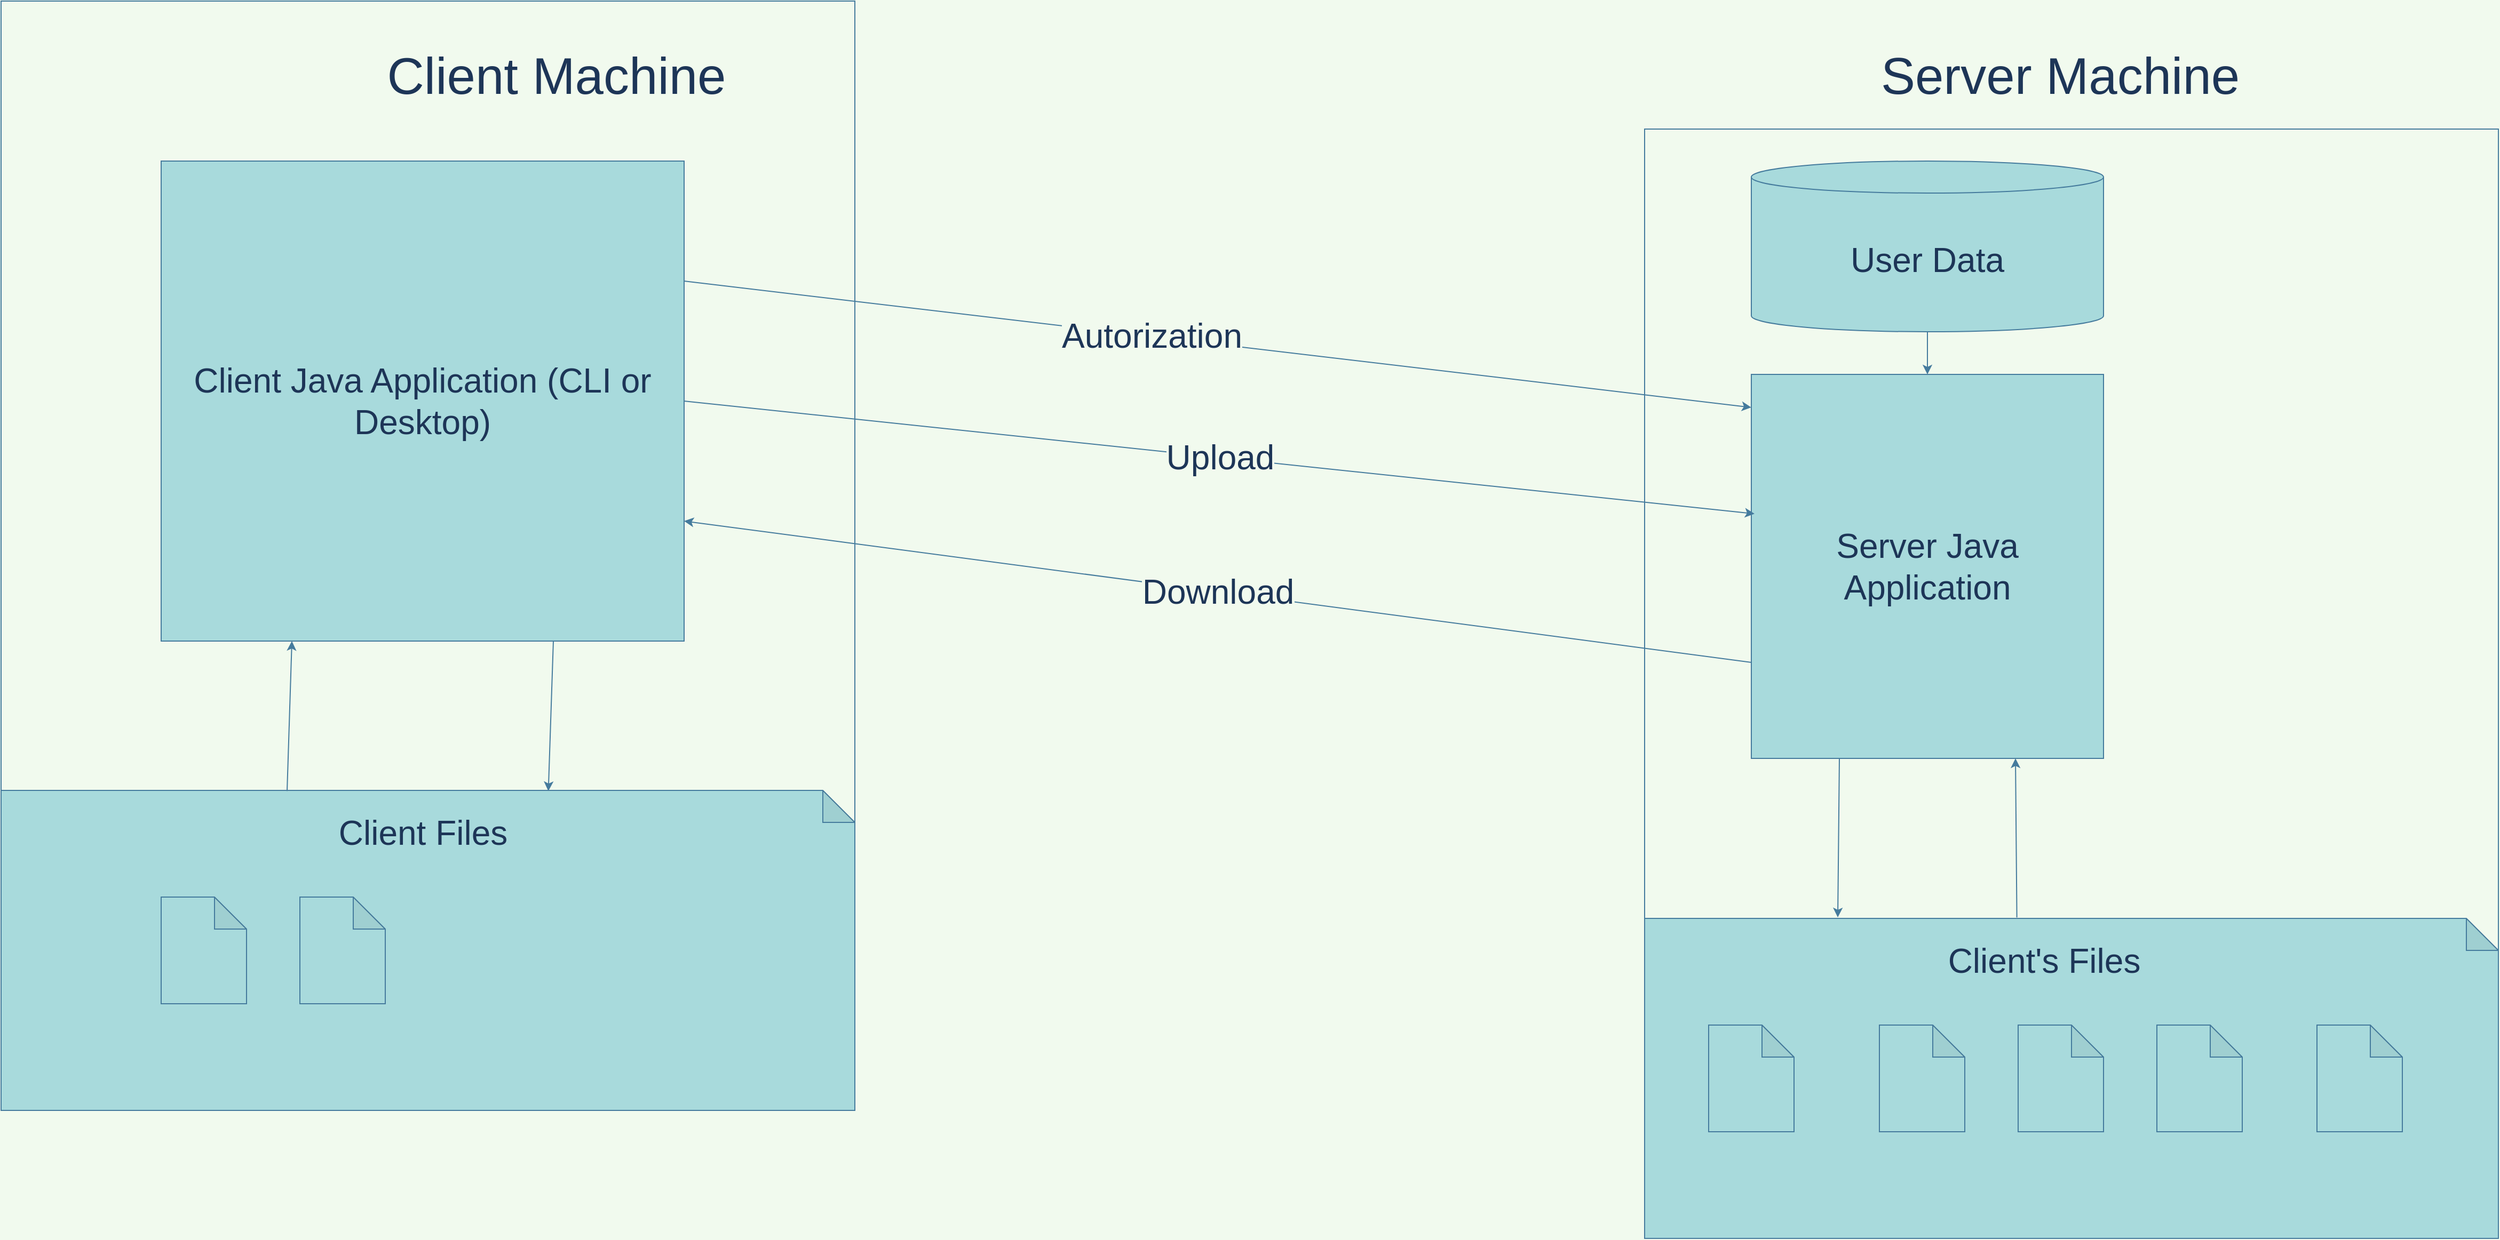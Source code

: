 <mxfile version="13.7.9" type="embed"><diagram id="COS3l3NjJ4jujUteg-Ye" name="Page-1"><mxGraphModel dx="1439" dy="1778" grid="1" gridSize="10" guides="1" tooltips="1" connect="1" arrows="1" fold="1" page="1" pageScale="1" pageWidth="827" pageHeight="1169" background="#F1FAEE" math="0" shadow="0"><root><mxCell id="0"/><mxCell id="1" parent="0"/><mxCell id="3Pk_cix0iTYeB5StXu58-9" value="" style="group;fontColor=#1D3557;" parent="1" vertex="1" connectable="0"><mxGeometry x="1390" y="-150" width="800" height="1040" as="geometry"/></mxCell><mxCell id="qyVh3rpGEpG33U29JIsT-30" value="" style="rounded=0;whiteSpace=wrap;html=1;fillColor=none;fontSize=19;strokeColor=#457B9D;fontColor=#1D3557;" parent="3Pk_cix0iTYeB5StXu58-9" vertex="1"><mxGeometry width="800" height="1040" as="geometry"/></mxCell><mxCell id="3Pk_cix0iTYeB5StXu58-2" value="" style="shape=note;whiteSpace=wrap;html=1;backgroundOutline=1;darkOpacity=0.05;fontSize=19;fillColor=#A8DADC;strokeColor=#457B9D;fontColor=#1D3557;" parent="3Pk_cix0iTYeB5StXu58-9" vertex="1"><mxGeometry y="740" width="800" height="300" as="geometry"/></mxCell><mxCell id="qyVh3rpGEpG33U29JIsT-3" value="&lt;font style=&quot;font-size: 32px&quot;&gt;Server Java Application&lt;/font&gt;" style="rounded=0;whiteSpace=wrap;html=1;fontSize=21;fillColor=#A8DADC;strokeColor=#457B9D;fontColor=#1D3557;" parent="3Pk_cix0iTYeB5StXu58-9" vertex="1"><mxGeometry x="100" y="230" width="330" height="360" as="geometry"/></mxCell><mxCell id="qyVh3rpGEpG33U29JIsT-4" value="User Data" style="shape=cylinder3;whiteSpace=wrap;html=1;boundedLbl=1;backgroundOutline=1;size=15;fontSize=32;fillColor=#A8DADC;strokeColor=#457B9D;fontColor=#1D3557;" parent="3Pk_cix0iTYeB5StXu58-9" vertex="1"><mxGeometry x="100" y="30" width="330" height="160" as="geometry"/></mxCell><mxCell id="qyVh3rpGEpG33U29JIsT-20" value="" style="endArrow=classic;html=1;fontSize=19;exitX=0.5;exitY=1;exitDx=0;exitDy=0;exitPerimeter=0;labelBackgroundColor=#F1FAEE;strokeColor=#457B9D;fontColor=#1D3557;" parent="3Pk_cix0iTYeB5StXu58-9" source="qyVh3rpGEpG33U29JIsT-4" target="qyVh3rpGEpG33U29JIsT-3" edge="1"><mxGeometry width="50" height="50" relative="1" as="geometry"><mxPoint x="30" y="550" as="sourcePoint"/><mxPoint x="80" y="500" as="targetPoint"/></mxGeometry></mxCell><mxCell id="3Pk_cix0iTYeB5StXu58-11" value="" style="endArrow=classic;html=1;fontSize=24;exitX=0.25;exitY=1;exitDx=0;exitDy=0;labelBackgroundColor=#F1FAEE;strokeColor=#457B9D;fontColor=#1D3557;" parent="3Pk_cix0iTYeB5StXu58-9" source="qyVh3rpGEpG33U29JIsT-3" edge="1"><mxGeometry width="50" height="50" relative="1" as="geometry"><mxPoint x="50" y="580" as="sourcePoint"/><mxPoint x="181" y="739" as="targetPoint"/></mxGeometry></mxCell><mxCell id="3Pk_cix0iTYeB5StXu58-12" value="" style="endArrow=classic;html=1;fontSize=24;exitX=0.436;exitY=-0.003;exitDx=0;exitDy=0;exitPerimeter=0;entryX=0.75;entryY=1;entryDx=0;entryDy=0;labelBackgroundColor=#F1FAEE;strokeColor=#457B9D;fontColor=#1D3557;" parent="3Pk_cix0iTYeB5StXu58-9" source="3Pk_cix0iTYeB5StXu58-2" target="qyVh3rpGEpG33U29JIsT-3" edge="1"><mxGeometry width="50" height="50" relative="1" as="geometry"><mxPoint x="192.5" y="600" as="sourcePoint"/><mxPoint x="191" y="749" as="targetPoint"/></mxGeometry></mxCell><mxCell id="3Pk_cix0iTYeB5StXu58-19" value="Client's Files" style="text;html=1;align=center;verticalAlign=middle;resizable=0;points=[];autosize=1;fontSize=32;fontColor=#1D3557;" parent="3Pk_cix0iTYeB5StXu58-9" vertex="1"><mxGeometry x="274" y="760" width="200" height="40" as="geometry"/></mxCell><mxCell id="3Pk_cix0iTYeB5StXu58-41" value="" style="shape=note;whiteSpace=wrap;html=1;backgroundOutline=1;darkOpacity=0.05;fontSize=32;fillColor=#A8DADC;strokeColor=#457B9D;fontColor=#1D3557;" parent="3Pk_cix0iTYeB5StXu58-9" vertex="1"><mxGeometry x="220" y="840" width="80" height="100" as="geometry"/></mxCell><mxCell id="3Pk_cix0iTYeB5StXu58-55" value="" style="shape=note;whiteSpace=wrap;html=1;backgroundOutline=1;darkOpacity=0.05;fontSize=32;fillColor=#A8DADC;strokeColor=#457B9D;fontColor=#1D3557;" parent="3Pk_cix0iTYeB5StXu58-9" vertex="1"><mxGeometry x="350" y="840" width="80" height="100" as="geometry"/></mxCell><mxCell id="3Pk_cix0iTYeB5StXu58-56" value="" style="shape=note;whiteSpace=wrap;html=1;backgroundOutline=1;darkOpacity=0.05;fontSize=32;fillColor=#A8DADC;strokeColor=#457B9D;fontColor=#1D3557;" parent="3Pk_cix0iTYeB5StXu58-9" vertex="1"><mxGeometry x="60" y="840" width="80" height="100" as="geometry"/></mxCell><mxCell id="3Pk_cix0iTYeB5StXu58-57" value="" style="shape=note;whiteSpace=wrap;html=1;backgroundOutline=1;darkOpacity=0.05;fontSize=32;fillColor=#A8DADC;strokeColor=#457B9D;fontColor=#1D3557;" parent="3Pk_cix0iTYeB5StXu58-9" vertex="1"><mxGeometry x="480" y="840" width="80" height="100" as="geometry"/></mxCell><mxCell id="3Pk_cix0iTYeB5StXu58-58" value="" style="shape=note;whiteSpace=wrap;html=1;backgroundOutline=1;darkOpacity=0.05;fontSize=32;fillColor=#A8DADC;strokeColor=#457B9D;fontColor=#1D3557;" parent="3Pk_cix0iTYeB5StXu58-9" vertex="1"><mxGeometry x="630" y="840" width="80" height="100" as="geometry"/></mxCell><mxCell id="3Pk_cix0iTYeB5StXu58-8" value="" style="group;fontColor=#1D3557;" parent="1" vertex="1" connectable="0"><mxGeometry x="-150" y="-270" width="800" height="1040" as="geometry"/></mxCell><mxCell id="3Pk_cix0iTYeB5StXu58-6" value="" style="rounded=0;whiteSpace=wrap;html=1;fillColor=none;fontSize=19;strokeColor=#457B9D;fontColor=#1D3557;" parent="3Pk_cix0iTYeB5StXu58-8" vertex="1"><mxGeometry width="800" height="1040" as="geometry"/></mxCell><mxCell id="3Pk_cix0iTYeB5StXu58-7" value="" style="shape=note;whiteSpace=wrap;html=1;backgroundOutline=1;darkOpacity=0.05;fontSize=19;fillColor=#A8DADC;strokeColor=#457B9D;fontColor=#1D3557;" parent="3Pk_cix0iTYeB5StXu58-8" vertex="1"><mxGeometry y="740" width="800" height="300" as="geometry"/></mxCell><mxCell id="qyVh3rpGEpG33U29JIsT-8" value="Client Java Application (CLI or Desktop)" style="rounded=0;whiteSpace=wrap;html=1;fontSize=32;fillColor=#A8DADC;strokeColor=#457B9D;fontColor=#1D3557;" parent="3Pk_cix0iTYeB5StXu58-8" vertex="1"><mxGeometry x="150" y="150" width="490" height="450" as="geometry"/></mxCell><mxCell id="3Pk_cix0iTYeB5StXu58-15" value="Client Files" style="text;html=1;align=center;verticalAlign=middle;resizable=0;points=[];autosize=1;fontSize=32;fontColor=#1D3557;" parent="3Pk_cix0iTYeB5StXu58-8" vertex="1"><mxGeometry x="310" y="760" width="170" height="40" as="geometry"/></mxCell><mxCell id="3Pk_cix0iTYeB5StXu58-16" value="" style="endArrow=classic;html=1;fontSize=32;exitX=0.335;exitY=0.002;exitDx=0;exitDy=0;exitPerimeter=0;entryX=0.25;entryY=1;entryDx=0;entryDy=0;labelBackgroundColor=#F1FAEE;strokeColor=#457B9D;fontColor=#1D3557;" parent="3Pk_cix0iTYeB5StXu58-8" source="3Pk_cix0iTYeB5StXu58-7" target="qyVh3rpGEpG33U29JIsT-8" edge="1"><mxGeometry width="50" height="50" relative="1" as="geometry"><mxPoint x="1030" y="460" as="sourcePoint"/><mxPoint x="1080" y="410" as="targetPoint"/></mxGeometry></mxCell><mxCell id="3Pk_cix0iTYeB5StXu58-17" value="" style="endArrow=classic;html=1;fontSize=32;exitX=0.75;exitY=1;exitDx=0;exitDy=0;entryX=0.641;entryY=0.002;entryDx=0;entryDy=0;entryPerimeter=0;labelBackgroundColor=#F1FAEE;strokeColor=#457B9D;fontColor=#1D3557;" parent="3Pk_cix0iTYeB5StXu58-8" source="qyVh3rpGEpG33U29JIsT-8" target="3Pk_cix0iTYeB5StXu58-7" edge="1"><mxGeometry width="50" height="50" relative="1" as="geometry"><mxPoint x="278.0" y="750.6" as="sourcePoint"/><mxPoint x="282.5" y="610.0" as="targetPoint"/></mxGeometry></mxCell><mxCell id="3Pk_cix0iTYeB5StXu58-52" value="" style="shape=note;whiteSpace=wrap;html=1;backgroundOutline=1;darkOpacity=0.05;fontSize=32;fillColor=#A8DADC;strokeColor=#457B9D;fontColor=#1D3557;" parent="3Pk_cix0iTYeB5StXu58-8" vertex="1"><mxGeometry x="150" y="840" width="80" height="100" as="geometry"/></mxCell><mxCell id="3Pk_cix0iTYeB5StXu58-53" value="" style="shape=note;whiteSpace=wrap;html=1;backgroundOutline=1;darkOpacity=0.05;fontSize=32;fillColor=#A8DADC;strokeColor=#457B9D;fontColor=#1D3557;" parent="3Pk_cix0iTYeB5StXu58-8" vertex="1"><mxGeometry x="280" y="840" width="80" height="100" as="geometry"/></mxCell><mxCell id="qyVh3rpGEpG33U29JIsT-6" value="Upload" style="endArrow=classic;html=1;fontSize=32;entryX=0.009;entryY=0.363;entryDx=0;entryDy=0;entryPerimeter=0;exitX=1;exitY=0.5;exitDx=0;exitDy=0;labelBackgroundColor=#F1FAEE;strokeColor=#457B9D;fontColor=#1D3557;" parent="1" source="qyVh3rpGEpG33U29JIsT-8" target="qyVh3rpGEpG33U29JIsT-3" edge="1"><mxGeometry width="50" height="50" relative="1" as="geometry"><mxPoint x="860" y="220" as="sourcePoint"/><mxPoint x="380" y="190" as="targetPoint"/></mxGeometry></mxCell><mxCell id="qyVh3rpGEpG33U29JIsT-12" value="Download" style="endArrow=classic;html=1;fontSize=32;exitX=0;exitY=0.75;exitDx=0;exitDy=0;entryX=1;entryY=0.75;entryDx=0;entryDy=0;labelBackgroundColor=#F1FAEE;strokeColor=#457B9D;fontColor=#1D3557;" parent="1" source="qyVh3rpGEpG33U29JIsT-3" target="qyVh3rpGEpG33U29JIsT-8" edge="1"><mxGeometry width="50" height="50" relative="1" as="geometry"><mxPoint x="1040" y="440.0" as="sourcePoint"/><mxPoint x="870" y="350" as="targetPoint"/></mxGeometry></mxCell><mxCell id="qyVh3rpGEpG33U29JIsT-16" value="" style="endArrow=classic;html=1;fontSize=19;entryX=0;entryY=0.086;entryDx=0;entryDy=0;entryPerimeter=0;exitX=1;exitY=0.25;exitDx=0;exitDy=0;labelBackgroundColor=#F1FAEE;strokeColor=#457B9D;fontColor=#1D3557;" parent="1" source="qyVh3rpGEpG33U29JIsT-8" target="qyVh3rpGEpG33U29JIsT-3" edge="1"><mxGeometry width="50" height="50" relative="1" as="geometry"><mxPoint x="870" y="120" as="sourcePoint"/><mxPoint x="430" y="330" as="targetPoint"/></mxGeometry></mxCell><mxCell id="3Pk_cix0iTYeB5StXu58-13" value="Autorization" style="edgeLabel;html=1;align=center;verticalAlign=middle;resizable=0;points=[];fontSize=32;labelBackgroundColor=#F1FAEE;fontColor=#1D3557;" parent="qyVh3rpGEpG33U29JIsT-16" vertex="1" connectable="0"><mxGeometry x="-0.123" y="1" relative="1" as="geometry"><mxPoint x="-1" as="offset"/></mxGeometry></mxCell><mxCell id="3Pk_cix0iTYeB5StXu58-4" value="Server Machine" style="text;html=1;align=center;verticalAlign=middle;resizable=0;points=[];autosize=1;fontSize=48;fontColor=#1D3557;" parent="1" vertex="1"><mxGeometry x="1603.5" y="-230" width="350" height="60" as="geometry"/></mxCell><mxCell id="3Pk_cix0iTYeB5StXu58-10" value="Client Machine" style="text;html=1;align=center;verticalAlign=middle;resizable=0;points=[];autosize=1;fontSize=48;fontColor=#1D3557;" parent="1" vertex="1"><mxGeometry x="205" y="-230" width="330" height="60" as="geometry"/></mxCell></root></mxGraphModel></diagram></mxfile>